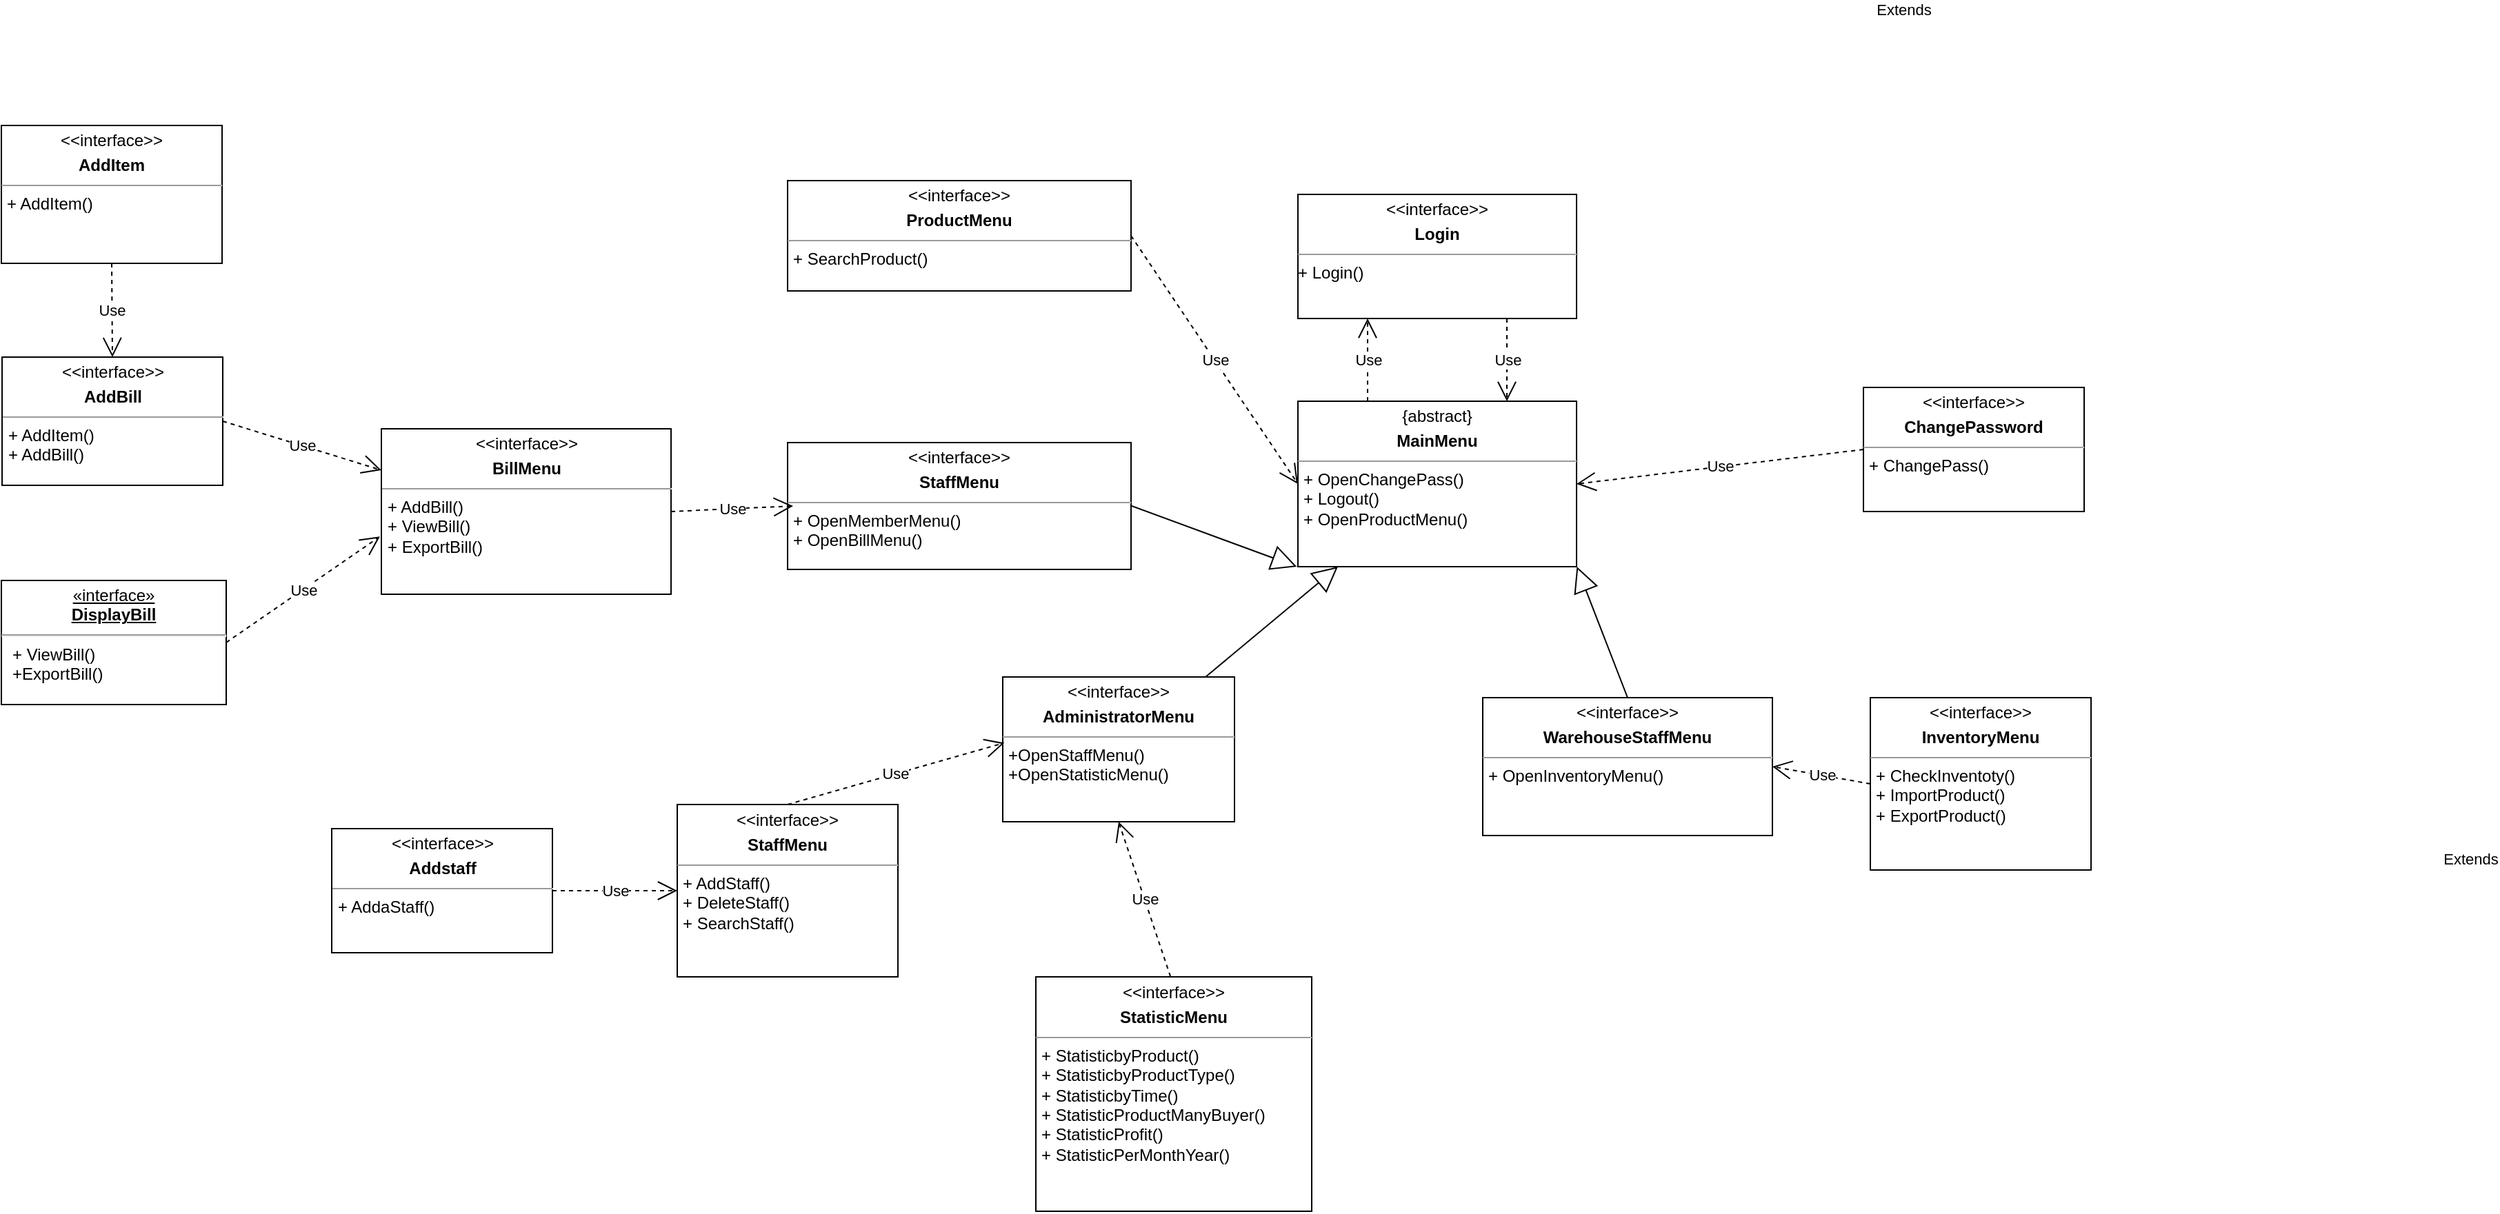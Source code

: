 <mxfile pages="1" version="11.1.4" type="device"><diagram id="XoPrLka5MHoyUgLFo1oa" name="Page-1"><mxGraphModel dx="2131" dy="1908" grid="1" gridSize="10" guides="1" tooltips="1" connect="1" arrows="1" fold="1" page="1" pageScale="1" pageWidth="850" pageHeight="1100" math="0" shadow="0"><root><mxCell id="0"/><mxCell id="1" parent="0"/><mxCell id="6d3g--8J26B8wnGd5LUu-1" value="&lt;p style=&quot;margin: 0px ; margin-top: 4px ; text-align: center&quot;&gt;&amp;lt;&amp;lt;interface&amp;gt;&amp;gt;&lt;/p&gt;&lt;p style=&quot;margin: 0px ; margin-top: 4px ; text-align: center&quot;&gt;&lt;b&gt;Login&lt;br&gt;&lt;/b&gt;&lt;/p&gt;&lt;hr size=&quot;1&quot;&gt;&lt;div style=&quot;height: 2px&quot;&gt;+ Login()&lt;/div&gt;" style="verticalAlign=top;align=left;overflow=fill;fontSize=12;fontFamily=Helvetica;html=1;" parent="1" vertex="1"><mxGeometry x="700" y="90" width="202" height="90" as="geometry"/></mxCell><mxCell id="6d3g--8J26B8wnGd5LUu-20" value="&lt;p style=&quot;margin: 0px ; margin-top: 4px ; text-align: center&quot;&gt;{abstract}&lt;/p&gt;&lt;p style=&quot;margin: 0px ; margin-top: 4px ; text-align: center&quot;&gt;&lt;b&gt;MainMenu&lt;/b&gt;&lt;/p&gt;&lt;hr size=&quot;1&quot;&gt;&lt;p style=&quot;margin: 0px ; margin-left: 4px&quot;&gt;+ OpenChangePass()&lt;/p&gt;&lt;p style=&quot;margin: 0px ; margin-left: 4px&quot;&gt;+ Logout()&lt;/p&gt;&lt;p style=&quot;margin: 0px ; margin-left: 4px&quot;&gt;+ OpenProductMenu()&lt;/p&gt;&lt;p style=&quot;margin: 0px ; margin-left: 4px&quot;&gt;&lt;br&gt;&lt;/p&gt;&lt;p style=&quot;margin: 0px ; margin-left: 4px&quot;&gt;&lt;br&gt;&lt;/p&gt;" style="verticalAlign=top;align=left;overflow=fill;fontSize=12;fontFamily=Helvetica;html=1;" parent="1" vertex="1"><mxGeometry x="700" y="240" width="202" height="120" as="geometry"/></mxCell><mxCell id="6d3g--8J26B8wnGd5LUu-21" value="&lt;p style=&quot;margin: 0px ; margin-top: 4px ; text-align: center&quot;&gt;&amp;lt;&amp;lt;interface&amp;gt;&amp;gt;&lt;/p&gt;&lt;p style=&quot;margin: 0px ; margin-top: 4px ; text-align: center&quot;&gt;&lt;b&gt;ChangePassword&lt;/b&gt;&lt;/p&gt;&lt;hr size=&quot;1&quot;&gt;&lt;p style=&quot;margin: 0px ; margin-left: 4px&quot;&gt;+ ChangePass()&lt;/p&gt;" style="verticalAlign=top;align=left;overflow=fill;fontSize=12;fontFamily=Helvetica;html=1;" parent="1" vertex="1"><mxGeometry x="1110" y="230" width="160" height="90" as="geometry"/></mxCell><mxCell id="6d3g--8J26B8wnGd5LUu-22" value="Use" style="endArrow=open;endSize=12;dashed=1;html=1;entryX=1;entryY=0.5;entryDx=0;entryDy=0;exitX=0;exitY=0.5;exitDx=0;exitDy=0;" parent="1" source="6d3g--8J26B8wnGd5LUu-21" target="6d3g--8J26B8wnGd5LUu-20" edge="1"><mxGeometry width="160" relative="1" as="geometry"><mxPoint x="954" y="210" as="sourcePoint"/><mxPoint x="1114" y="210" as="targetPoint"/></mxGeometry></mxCell><mxCell id="6d3g--8J26B8wnGd5LUu-23" value="Use" style="endArrow=open;endSize=12;dashed=1;html=1;entryX=0.25;entryY=1;entryDx=0;entryDy=0;exitX=0.25;exitY=0;exitDx=0;exitDy=0;" parent="1" source="6d3g--8J26B8wnGd5LUu-20" target="6d3g--8J26B8wnGd5LUu-1" edge="1"><mxGeometry width="160" relative="1" as="geometry"><mxPoint x="674" y="90" as="sourcePoint"/><mxPoint x="834" y="90" as="targetPoint"/></mxGeometry></mxCell><mxCell id="6d3g--8J26B8wnGd5LUu-24" value="Use" style="endArrow=open;endSize=12;dashed=1;html=1;exitX=0.75;exitY=1;exitDx=0;exitDy=0;entryX=0.75;entryY=0;entryDx=0;entryDy=0;" parent="1" source="6d3g--8J26B8wnGd5LUu-1" target="6d3g--8J26B8wnGd5LUu-20" edge="1"><mxGeometry width="160" relative="1" as="geometry"><mxPoint x="824" y="60" as="sourcePoint"/><mxPoint x="984" y="60" as="targetPoint"/></mxGeometry></mxCell><mxCell id="Mt6bE5FPNMR_PI8UMNLC-2" style="rounded=0;orthogonalLoop=1;jettySize=auto;html=1;endArrow=block;endFill=0;startSize=16;endSize=16;" edge="1" parent="1" source="6d3g--8J26B8wnGd5LUu-25" target="6d3g--8J26B8wnGd5LUu-20"><mxGeometry relative="1" as="geometry"/></mxCell><mxCell id="6d3g--8J26B8wnGd5LUu-25" value="&lt;p style=&quot;margin: 0px ; margin-top: 4px ; text-align: center&quot;&gt;&amp;lt;&amp;lt;interface&amp;gt;&amp;gt;&lt;/p&gt;&lt;p style=&quot;margin: 0px ; margin-top: 4px ; text-align: center&quot;&gt;&lt;b&gt;AdministratorMenu&lt;/b&gt;&lt;/p&gt;&lt;hr size=&quot;1&quot;&gt;&lt;p style=&quot;margin: 0px ; margin-left: 4px&quot;&gt;+OpenStaffMenu()&lt;/p&gt;&lt;p style=&quot;margin: 0px ; margin-left: 4px&quot;&gt;+OpenStatisticMenu()&lt;/p&gt;" style="verticalAlign=top;align=left;overflow=fill;fontSize=12;fontFamily=Helvetica;html=1;" parent="1" vertex="1"><mxGeometry x="486" y="440" width="168" height="105" as="geometry"/></mxCell><mxCell id="6d3g--8J26B8wnGd5LUu-30" value="Extends" style="endArrow=block;endSize=16;endFill=0;html=1;entryX=-0.004;entryY=1;entryDx=0;entryDy=0;exitX=0.5;exitY=0;exitDx=0;exitDy=0;entryPerimeter=0;" parent="1" source="6d3g--8J26B8wnGd5LUu-36" target="6d3g--8J26B8wnGd5LUu-20" edge="1"><mxGeometry x="1" y="373" width="160" relative="1" as="geometry"><mxPoint x="639" y="430" as="sourcePoint"/><mxPoint x="604" y="397" as="targetPoint"/><mxPoint x="311" y="-54" as="offset"/></mxGeometry></mxCell><mxCell id="6d3g--8J26B8wnGd5LUu-32" value="Extends" style="endArrow=block;endSize=16;endFill=0;html=1;entryX=1.001;entryY=1;entryDx=0;entryDy=0;entryPerimeter=0;exitX=0.5;exitY=0;exitDx=0;exitDy=0;" parent="1" source="6d3g--8J26B8wnGd5LUu-35" target="6d3g--8J26B8wnGd5LUu-20" edge="1"><mxGeometry x="-1" y="-576" width="160" relative="1" as="geometry"><mxPoint x="959" y="440" as="sourcePoint"/><mxPoint x="1054" y="350" as="targetPoint"/><mxPoint x="74" y="325" as="offset"/></mxGeometry></mxCell><mxCell id="6d3g--8J26B8wnGd5LUu-34" value="&lt;p style=&quot;margin: 0px ; margin-top: 4px ; text-align: center&quot;&gt;&amp;lt;&amp;lt;interface&amp;gt;&amp;gt;&lt;/p&gt;&lt;p style=&quot;margin: 0px ; margin-top: 4px ; text-align: center&quot;&gt;&lt;b&gt;ProductMenu&lt;/b&gt;&lt;/p&gt;&lt;hr size=&quot;1&quot;&gt;&lt;p style=&quot;margin: 0px ; margin-left: 4px&quot;&gt;&lt;/p&gt;&lt;p style=&quot;margin: 0px ; margin-left: 4px&quot;&gt;+ SearchProduct()&lt;/p&gt;" style="verticalAlign=top;align=left;overflow=fill;fontSize=12;fontFamily=Helvetica;html=1;" parent="1" vertex="1"><mxGeometry x="330" y="80" width="249" height="80" as="geometry"/></mxCell><mxCell id="6d3g--8J26B8wnGd5LUu-35" value="&lt;p style=&quot;margin: 0px ; margin-top: 4px ; text-align: center&quot;&gt;&amp;lt;&amp;lt;interface&amp;gt;&amp;gt;&lt;/p&gt;&lt;p style=&quot;margin: 0px ; margin-top: 4px ; text-align: center&quot;&gt;&lt;b&gt;WarehouseStaffMenu&lt;/b&gt;&lt;/p&gt;&lt;hr size=&quot;1&quot;&gt;&lt;p style=&quot;margin: 0px ; margin-left: 4px&quot;&gt;&lt;/p&gt;&lt;p style=&quot;margin: 0px ; margin-left: 4px&quot;&gt;+ OpenInventoryMenu()&lt;/p&gt;" style="verticalAlign=top;align=left;overflow=fill;fontSize=12;fontFamily=Helvetica;html=1;" parent="1" vertex="1"><mxGeometry x="834" y="455" width="210" height="100" as="geometry"/></mxCell><mxCell id="6d3g--8J26B8wnGd5LUu-36" value="&lt;p style=&quot;margin: 0px ; margin-top: 4px ; text-align: center&quot;&gt;&amp;lt;&amp;lt;interface&amp;gt;&amp;gt;&lt;/p&gt;&lt;p style=&quot;margin: 0px ; margin-top: 4px ; text-align: center&quot;&gt;&lt;b&gt;StaffMenu&lt;/b&gt;&lt;/p&gt;&lt;hr size=&quot;1&quot;&gt;&lt;p style=&quot;margin: 0px ; margin-left: 4px&quot;&gt;&lt;/p&gt;&lt;p style=&quot;margin: 0px ; margin-left: 4px&quot;&gt;+ OpenMemberMenu()&lt;/p&gt;&lt;p style=&quot;margin: 0px ; margin-left: 4px&quot;&gt;+ OpenBillMenu()&lt;/p&gt;" style="verticalAlign=top;align=left;overflow=fill;fontSize=12;fontFamily=Helvetica;html=1;" parent="1" vertex="1"><mxGeometry x="330" y="270" width="249" height="92" as="geometry"/></mxCell><mxCell id="6d3g--8J26B8wnGd5LUu-39" value="Use" style="endArrow=open;endSize=12;dashed=1;html=1;entryX=0;entryY=0.5;entryDx=0;entryDy=0;exitX=1;exitY=0.5;exitDx=0;exitDy=0;" parent="1" source="6d3g--8J26B8wnGd5LUu-34" target="6d3g--8J26B8wnGd5LUu-20" edge="1"><mxGeometry width="160" relative="1" as="geometry"><mxPoint x="494" y="210" as="sourcePoint"/><mxPoint x="654" y="210" as="targetPoint"/></mxGeometry></mxCell><mxCell id="6d3g--8J26B8wnGd5LUu-47" value="&lt;p style=&quot;margin: 0px ; margin-top: 4px ; text-align: center&quot;&gt;&amp;lt;&amp;lt;interface&amp;gt;&amp;gt;&lt;/p&gt;&lt;p style=&quot;margin: 0px ; margin-top: 4px ; text-align: center&quot;&gt;&lt;b&gt;BillMenu&lt;/b&gt;&lt;/p&gt;&lt;hr size=&quot;1&quot;&gt;&lt;p style=&quot;margin: 0px ; margin-left: 4px&quot;&gt;&lt;/p&gt;&lt;p style=&quot;margin: 0px ; margin-left: 4px&quot;&gt;+ AddBill()&lt;/p&gt;&lt;p style=&quot;margin: 0px ; margin-left: 4px&quot;&gt;+ ViewBill()&lt;/p&gt;&lt;p style=&quot;margin: 0px ; margin-left: 4px&quot;&gt;+ ExportBill()&lt;/p&gt;" style="verticalAlign=top;align=left;overflow=fill;fontSize=12;fontFamily=Helvetica;html=1;" parent="1" vertex="1"><mxGeometry x="35.5" y="260" width="210" height="120" as="geometry"/></mxCell><mxCell id="6d3g--8J26B8wnGd5LUu-48" value="Use" style="endArrow=open;endSize=12;dashed=1;html=1;exitX=1;exitY=0.5;exitDx=0;exitDy=0;" parent="1" source="6d3g--8J26B8wnGd5LUu-47" edge="1"><mxGeometry width="160" relative="1" as="geometry"><mxPoint x="143" y="445" as="sourcePoint"/><mxPoint x="334" y="316" as="targetPoint"/></mxGeometry></mxCell><mxCell id="6d3g--8J26B8wnGd5LUu-49" value="&lt;p style=&quot;margin: 0px ; margin-top: 4px ; text-align: center&quot;&gt;&amp;lt;&amp;lt;interface&amp;gt;&amp;gt;&lt;/p&gt;&lt;p style=&quot;margin: 0px ; margin-top: 4px ; text-align: center&quot;&gt;&lt;b&gt;AddBill&lt;/b&gt;&lt;/p&gt;&lt;hr size=&quot;1&quot;&gt;&lt;p style=&quot;margin: 0px ; margin-left: 4px&quot;&gt;&lt;/p&gt;&lt;p style=&quot;margin: 0px ; margin-left: 4px&quot;&gt;+ AddItem()&lt;/p&gt;&lt;p style=&quot;margin: 0px ; margin-left: 4px&quot;&gt;+ AddBill()&lt;/p&gt;" style="verticalAlign=top;align=left;overflow=fill;fontSize=12;fontFamily=Helvetica;html=1;" parent="1" vertex="1"><mxGeometry x="-239.5" y="208" width="160" height="93" as="geometry"/></mxCell><mxCell id="6d3g--8J26B8wnGd5LUu-50" value="&lt;p style=&quot;margin: 0px ; margin-top: 4px ; text-align: center&quot;&gt;&amp;lt;&amp;lt;interface&amp;gt;&amp;gt;&lt;/p&gt;&lt;p style=&quot;margin: 0px ; margin-top: 4px ; text-align: center&quot;&gt;&lt;b&gt;AddItem&lt;/b&gt;&lt;/p&gt;&lt;hr size=&quot;1&quot;&gt;&lt;p style=&quot;margin: 0px ; margin-left: 4px&quot;&gt;+ AddItem()&lt;/p&gt;" style="verticalAlign=top;align=left;overflow=fill;fontSize=12;fontFamily=Helvetica;html=1;" parent="1" vertex="1"><mxGeometry x="-240" y="40" width="160" height="100" as="geometry"/></mxCell><mxCell id="6d3g--8J26B8wnGd5LUu-51" value="Use" style="endArrow=open;endSize=12;dashed=1;html=1;entryX=0.5;entryY=0;entryDx=0;entryDy=0;exitX=0.5;exitY=1;exitDx=0;exitDy=0;" parent="1" source="6d3g--8J26B8wnGd5LUu-50" target="6d3g--8J26B8wnGd5LUu-49" edge="1"><mxGeometry width="160" relative="1" as="geometry"><mxPoint x="-560" y="65" as="sourcePoint"/><mxPoint x="-400" y="65" as="targetPoint"/></mxGeometry></mxCell><mxCell id="6d3g--8J26B8wnGd5LUu-52" value="Use" style="endArrow=open;endSize=12;dashed=1;html=1;entryX=0;entryY=0.25;entryDx=0;entryDy=0;exitX=1;exitY=0.5;exitDx=0;exitDy=0;" parent="1" source="6d3g--8J26B8wnGd5LUu-49" target="6d3g--8J26B8wnGd5LUu-47" edge="1"><mxGeometry width="160" relative="1" as="geometry"><mxPoint x="-190" y="225" as="sourcePoint"/><mxPoint x="-30" y="225" as="targetPoint"/></mxGeometry></mxCell><mxCell id="6d3g--8J26B8wnGd5LUu-54" value="Use" style="endArrow=open;endSize=12;dashed=1;html=1;entryX=-0.005;entryY=0.651;entryDx=0;entryDy=0;entryPerimeter=0;exitX=1;exitY=0.5;exitDx=0;exitDy=0;" parent="1" source="R22v-rjgx_MDy_A1X4PO-8" target="6d3g--8J26B8wnGd5LUu-47" edge="1"><mxGeometry width="160" relative="1" as="geometry"><mxPoint x="-97.5" y="388" as="sourcePoint"/><mxPoint x="-90" y="485" as="targetPoint"/></mxGeometry></mxCell><mxCell id="6TD8SZPlqNRs806xf1-T-1" value="&lt;p style=&quot;margin: 0px ; margin-top: 4px ; text-align: center&quot;&gt;&amp;lt;&amp;lt;interface&amp;gt;&amp;gt;&lt;/p&gt;&lt;p style=&quot;margin: 0px ; margin-top: 4px ; text-align: center&quot;&gt;&lt;b&gt;StaffMenu&lt;/b&gt;&lt;/p&gt;&lt;hr size=&quot;1&quot;&gt;&lt;p style=&quot;margin: 0px ; margin-left: 4px&quot;&gt;+ AddStaff()&lt;/p&gt;&lt;p style=&quot;margin: 0px ; margin-left: 4px&quot;&gt;+ DeleteStaff()&lt;/p&gt;&lt;p style=&quot;margin: 0px ; margin-left: 4px&quot;&gt;+ SearchStaff()&lt;/p&gt;" style="verticalAlign=top;align=left;overflow=fill;fontSize=12;fontFamily=Helvetica;html=1;" parent="1" vertex="1"><mxGeometry x="250" y="532.5" width="160" height="125" as="geometry"/></mxCell><mxCell id="6TD8SZPlqNRs806xf1-T-2" value="Use" style="endArrow=open;endSize=12;dashed=1;html=1;entryX=0.007;entryY=0.455;entryDx=0;entryDy=0;exitX=0.5;exitY=0;exitDx=0;exitDy=0;entryPerimeter=0;" parent="1" source="6TD8SZPlqNRs806xf1-T-1" target="6d3g--8J26B8wnGd5LUu-25" edge="1"><mxGeometry width="160" relative="1" as="geometry"><mxPoint x="187.5" y="665" as="sourcePoint"/><mxPoint x="347.5" y="665" as="targetPoint"/></mxGeometry></mxCell><mxCell id="6TD8SZPlqNRs806xf1-T-3" value="Use" style="endArrow=open;endSize=12;dashed=1;html=1;entryX=0;entryY=0.5;entryDx=0;entryDy=0;exitX=1;exitY=0.5;exitDx=0;exitDy=0;" parent="1" source="6TD8SZPlqNRs806xf1-T-4" target="6TD8SZPlqNRs806xf1-T-1" edge="1"><mxGeometry width="160" relative="1" as="geometry"><mxPoint x="-13" y="617.5" as="sourcePoint"/><mxPoint x="147" y="617.5" as="targetPoint"/></mxGeometry></mxCell><mxCell id="6TD8SZPlqNRs806xf1-T-4" value="&lt;p style=&quot;margin: 0px ; margin-top: 4px ; text-align: center&quot;&gt;&amp;lt;&amp;lt;interface&amp;gt;&amp;gt;&lt;/p&gt;&lt;p style=&quot;margin: 0px ; margin-top: 4px ; text-align: center&quot;&gt;&lt;b&gt;Addstaff&lt;/b&gt;&lt;/p&gt;&lt;hr size=&quot;1&quot;&gt;&lt;p style=&quot;margin: 0px ; margin-left: 4px&quot;&gt;&lt;/p&gt;&lt;p style=&quot;margin: 0px ; margin-left: 4px&quot;&gt;+ AddaStaff()&lt;/p&gt;" style="verticalAlign=top;align=left;overflow=fill;fontSize=12;fontFamily=Helvetica;html=1;" parent="1" vertex="1"><mxGeometry x="-0.5" y="550" width="160" height="90" as="geometry"/></mxCell><mxCell id="6TD8SZPlqNRs806xf1-T-5" value="&lt;p style=&quot;margin: 0px ; margin-top: 4px ; text-align: center&quot;&gt;&amp;lt;&amp;lt;interface&amp;gt;&amp;gt;&lt;/p&gt;&lt;p style=&quot;margin: 0px ; margin-top: 4px ; text-align: center&quot;&gt;&lt;b&gt;StatisticMenu&lt;/b&gt;&lt;/p&gt;&lt;hr size=&quot;1&quot;&gt;&lt;p style=&quot;margin: 0px ; margin-left: 4px&quot;&gt;+ StatisticbyProduct()&lt;/p&gt;&lt;p style=&quot;margin: 0px ; margin-left: 4px&quot;&gt;+ StatisticbyProductType()&lt;/p&gt;&lt;p style=&quot;margin: 0px ; margin-left: 4px&quot;&gt;+ StatisticbyTime()&lt;/p&gt;&lt;p style=&quot;margin: 0px ; margin-left: 4px&quot;&gt;+ StatisticProductManyBuyer()&lt;/p&gt;&lt;p style=&quot;margin: 0px ; margin-left: 4px&quot;&gt;+ StatisticProfit()&lt;/p&gt;&lt;p style=&quot;margin: 0px ; margin-left: 4px&quot;&gt;+ StatisticPerMonthYear()&lt;/p&gt;" style="verticalAlign=top;align=left;overflow=fill;fontSize=12;fontFamily=Helvetica;html=1;" parent="1" vertex="1"><mxGeometry x="510" y="657.5" width="200" height="170" as="geometry"/></mxCell><mxCell id="6TD8SZPlqNRs806xf1-T-6" value="&lt;p style=&quot;margin: 0px ; margin-top: 4px ; text-align: center&quot;&gt;&amp;lt;&amp;lt;interface&amp;gt;&amp;gt;&lt;/p&gt;&lt;p style=&quot;margin: 0px ; margin-top: 4px ; text-align: center&quot;&gt;&lt;b&gt;InventoryMenu&lt;/b&gt;&lt;/p&gt;&lt;hr size=&quot;1&quot;&gt;&lt;p style=&quot;margin: 0px ; margin-left: 4px&quot;&gt;+ CheckInventoty()&lt;/p&gt;&lt;p style=&quot;margin: 0px ; margin-left: 4px&quot;&gt;+ ImportProduct()&lt;/p&gt;&lt;p style=&quot;margin: 0px ; margin-left: 4px&quot;&gt;+ ExportProduct()&lt;/p&gt;&lt;p style=&quot;margin: 0px ; margin-left: 4px&quot;&gt;&lt;br&gt;&lt;/p&gt;" style="verticalAlign=top;align=left;overflow=fill;fontSize=12;fontFamily=Helvetica;html=1;" parent="1" vertex="1"><mxGeometry x="1115" y="455" width="160" height="125" as="geometry"/></mxCell><mxCell id="6TD8SZPlqNRs806xf1-T-7" value="Use" style="endArrow=open;endSize=12;dashed=1;html=1;entryX=1;entryY=0.5;entryDx=0;entryDy=0;exitX=0;exitY=0.5;exitDx=0;exitDy=0;" parent="1" source="6TD8SZPlqNRs806xf1-T-6" target="6d3g--8J26B8wnGd5LUu-35" edge="1"><mxGeometry width="160" relative="1" as="geometry"><mxPoint x="1084" y="640" as="sourcePoint"/><mxPoint x="1244" y="640" as="targetPoint"/></mxGeometry></mxCell><mxCell id="6TD8SZPlqNRs806xf1-T-11" value="Use" style="endArrow=open;endSize=12;dashed=1;html=1;entryX=0.5;entryY=1;entryDx=0;entryDy=0;exitX=0.488;exitY=-0.001;exitDx=0;exitDy=0;exitPerimeter=0;" parent="1" source="6TD8SZPlqNRs806xf1-T-5" target="6d3g--8J26B8wnGd5LUu-25" edge="1"><mxGeometry width="160" relative="1" as="geometry"><mxPoint x="714" y="670" as="sourcePoint"/><mxPoint x="874" y="670" as="targetPoint"/></mxGeometry></mxCell><mxCell id="R22v-rjgx_MDy_A1X4PO-8" value="&lt;p style=&quot;margin: 0px ; margin-top: 4px ; text-align: center ; text-decoration: underline&quot;&gt;«interface»&lt;br&gt;&lt;b&gt;DisplayBill&lt;/b&gt;&lt;br&gt;&lt;/p&gt;&lt;hr&gt;&lt;p style=&quot;margin: 0px ; margin-left: 8px&quot;&gt;+ ViewBill()&lt;/p&gt;&lt;p style=&quot;margin: 0px ; margin-left: 8px&quot;&gt;+ExportBill()&lt;/p&gt;" style="verticalAlign=top;align=left;overflow=fill;fontSize=12;fontFamily=Helvetica;html=1;" parent="1" vertex="1"><mxGeometry x="-240" y="370" width="163" height="90" as="geometry"/></mxCell></root></mxGraphModel></diagram></mxfile>